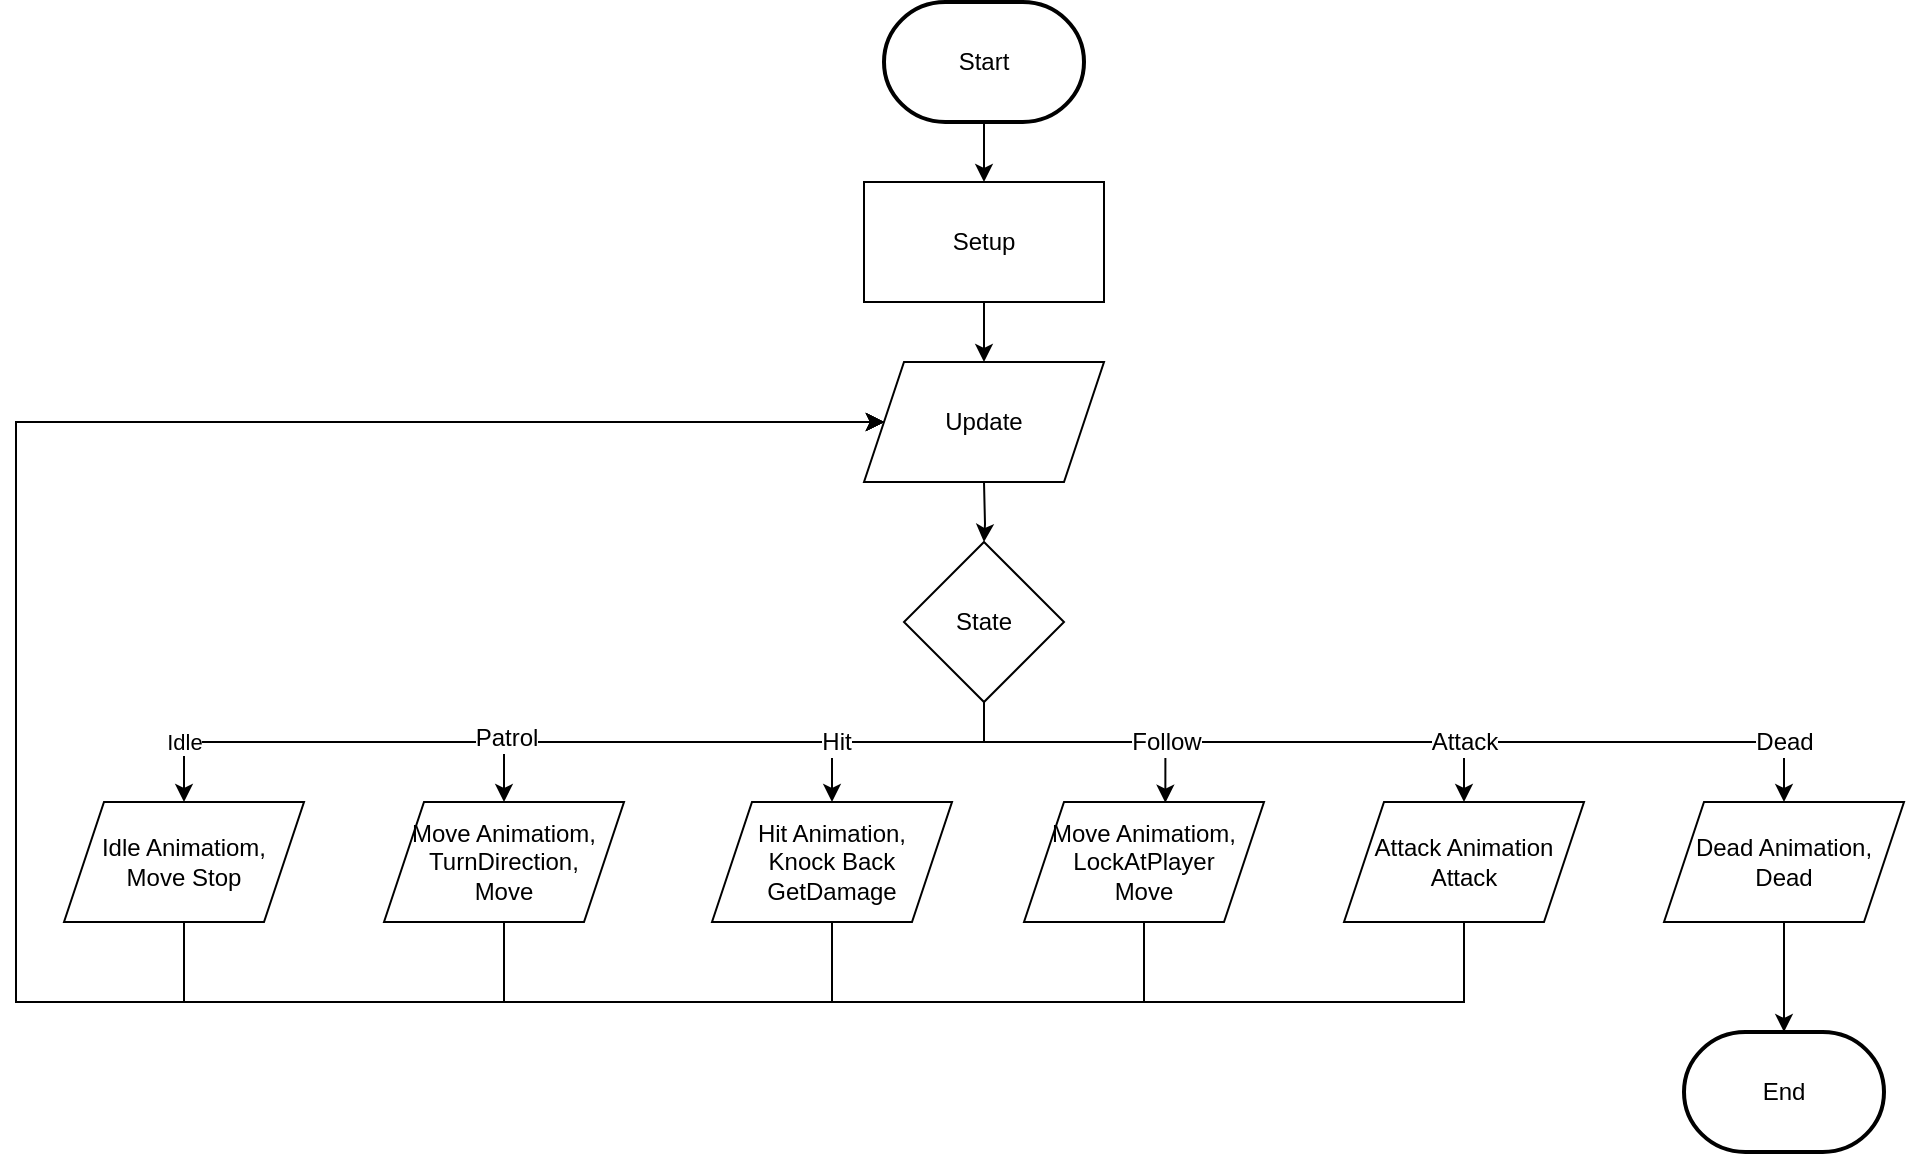 <mxfile version="21.1.5" type="device">
  <diagram name="페이지-1" id="n5_J2WBxg0Lj0omGxQ3c">
    <mxGraphModel dx="2048" dy="820" grid="1" gridSize="10" guides="1" tooltips="1" connect="1" arrows="1" fold="1" page="1" pageScale="1" pageWidth="827" pageHeight="1169" math="0" shadow="0">
      <root>
        <mxCell id="0" />
        <mxCell id="1" parent="0" />
        <mxCell id="d6hy_c3cdVvdwJp3ONF--28" value="Dead" style="edgeStyle=orthogonalEdgeStyle;rounded=0;orthogonalLoop=1;jettySize=auto;html=1;entryX=0.5;entryY=0;entryDx=0;entryDy=0;fontFamily=Helvetica;fontSize=12;fontColor=default;" edge="1" parent="1" source="d6hy_c3cdVvdwJp3ONF--11" target="d6hy_c3cdVvdwJp3ONF--23">
          <mxGeometry x="0.867" relative="1" as="geometry">
            <Array as="points">
              <mxPoint x="414" y="410" />
              <mxPoint x="814" y="410" />
            </Array>
            <mxPoint as="offset" />
          </mxGeometry>
        </mxCell>
        <mxCell id="d6hy_c3cdVvdwJp3ONF--8" value="" style="edgeStyle=orthogonalEdgeStyle;rounded=0;orthogonalLoop=1;jettySize=auto;html=1;" edge="1" parent="1" source="d6hy_c3cdVvdwJp3ONF--1" target="d6hy_c3cdVvdwJp3ONF--3">
          <mxGeometry relative="1" as="geometry" />
        </mxCell>
        <mxCell id="d6hy_c3cdVvdwJp3ONF--1" value="Start" style="strokeWidth=2;html=1;shape=mxgraph.flowchart.terminator;whiteSpace=wrap;" vertex="1" parent="1">
          <mxGeometry x="364" y="40" width="100" height="60" as="geometry" />
        </mxCell>
        <mxCell id="d6hy_c3cdVvdwJp3ONF--9" value="" style="edgeStyle=orthogonalEdgeStyle;rounded=0;orthogonalLoop=1;jettySize=auto;html=1;" edge="1" parent="1" source="d6hy_c3cdVvdwJp3ONF--3">
          <mxGeometry relative="1" as="geometry">
            <mxPoint x="414" y="220" as="targetPoint" />
          </mxGeometry>
        </mxCell>
        <mxCell id="d6hy_c3cdVvdwJp3ONF--3" value="Setup" style="rounded=0;whiteSpace=wrap;html=1;" vertex="1" parent="1">
          <mxGeometry x="354" y="130" width="120" height="60" as="geometry" />
        </mxCell>
        <mxCell id="d6hy_c3cdVvdwJp3ONF--13" value="Idle" style="edgeStyle=orthogonalEdgeStyle;rounded=0;orthogonalLoop=1;jettySize=auto;html=1;exitX=0.5;exitY=1;exitDx=0;exitDy=0;entryX=0.5;entryY=0;entryDx=0;entryDy=0;" edge="1" parent="1" source="d6hy_c3cdVvdwJp3ONF--11" target="d6hy_c3cdVvdwJp3ONF--12">
          <mxGeometry x="0.867" relative="1" as="geometry">
            <mxPoint x="444" y="390" as="sourcePoint" />
            <Array as="points">
              <mxPoint x="414" y="410" />
              <mxPoint x="14" y="410" />
            </Array>
            <mxPoint as="offset" />
          </mxGeometry>
        </mxCell>
        <mxCell id="d6hy_c3cdVvdwJp3ONF--17" value="" style="edgeStyle=orthogonalEdgeStyle;rounded=0;orthogonalLoop=1;jettySize=auto;html=1;exitX=0.5;exitY=1;exitDx=0;exitDy=0;entryX=0.5;entryY=0;entryDx=0;entryDy=0;" edge="1" parent="1" source="d6hy_c3cdVvdwJp3ONF--11" target="d6hy_c3cdVvdwJp3ONF--16">
          <mxGeometry relative="1" as="geometry">
            <mxPoint x="444" y="390" as="sourcePoint" />
            <Array as="points">
              <mxPoint x="414" y="410" />
              <mxPoint x="174" y="410" />
            </Array>
          </mxGeometry>
        </mxCell>
        <mxCell id="d6hy_c3cdVvdwJp3ONF--19" value="Patrol" style="edgeLabel;html=1;align=center;verticalAlign=middle;resizable=0;points=[];fontSize=12;fontFamily=Helvetica;fontColor=default;" vertex="1" connectable="0" parent="d6hy_c3cdVvdwJp3ONF--17">
          <mxGeometry x="-0.203" y="-2" relative="1" as="geometry">
            <mxPoint x="-144" as="offset" />
          </mxGeometry>
        </mxCell>
        <mxCell id="d6hy_c3cdVvdwJp3ONF--25" value="Hit" style="edgeStyle=orthogonalEdgeStyle;rounded=0;orthogonalLoop=1;jettySize=auto;html=1;entryX=0.5;entryY=0;entryDx=0;entryDy=0;fontFamily=Helvetica;fontSize=12;fontColor=default;" edge="1" parent="1" source="d6hy_c3cdVvdwJp3ONF--11" target="d6hy_c3cdVvdwJp3ONF--20">
          <mxGeometry x="0.492" relative="1" as="geometry">
            <Array as="points">
              <mxPoint x="414" y="410" />
              <mxPoint x="338" y="410" />
            </Array>
            <mxPoint as="offset" />
          </mxGeometry>
        </mxCell>
        <mxCell id="d6hy_c3cdVvdwJp3ONF--27" value="Attack" style="edgeStyle=orthogonalEdgeStyle;rounded=0;orthogonalLoop=1;jettySize=auto;html=1;fontFamily=Helvetica;fontSize=12;fontColor=default;" edge="1" parent="1" source="d6hy_c3cdVvdwJp3ONF--11" target="d6hy_c3cdVvdwJp3ONF--22">
          <mxGeometry x="0.793" relative="1" as="geometry">
            <Array as="points">
              <mxPoint x="414" y="410" />
              <mxPoint x="654" y="410" />
            </Array>
            <mxPoint as="offset" />
          </mxGeometry>
        </mxCell>
        <mxCell id="d6hy_c3cdVvdwJp3ONF--11" value="State" style="rhombus;whiteSpace=wrap;html=1;" vertex="1" parent="1">
          <mxGeometry x="374" y="310" width="80" height="80" as="geometry" />
        </mxCell>
        <mxCell id="d6hy_c3cdVvdwJp3ONF--29" style="edgeStyle=orthogonalEdgeStyle;rounded=0;orthogonalLoop=1;jettySize=auto;html=1;entryX=0;entryY=0.5;entryDx=0;entryDy=0;fontFamily=Helvetica;fontSize=12;fontColor=default;" edge="1" parent="1" source="d6hy_c3cdVvdwJp3ONF--12" target="d6hy_c3cdVvdwJp3ONF--18">
          <mxGeometry relative="1" as="geometry">
            <Array as="points">
              <mxPoint x="14" y="540" />
              <mxPoint x="-70" y="540" />
              <mxPoint x="-70" y="250" />
            </Array>
          </mxGeometry>
        </mxCell>
        <mxCell id="d6hy_c3cdVvdwJp3ONF--12" value="Idle Animatiom,&lt;br&gt;Move Stop" style="shape=parallelogram;perimeter=parallelogramPerimeter;whiteSpace=wrap;html=1;fixedSize=1;" vertex="1" parent="1">
          <mxGeometry x="-46" y="440" width="120" height="60" as="geometry" />
        </mxCell>
        <mxCell id="d6hy_c3cdVvdwJp3ONF--15" value="" style="edgeStyle=orthogonalEdgeStyle;rounded=0;orthogonalLoop=1;jettySize=auto;html=1;" edge="1" parent="1" target="d6hy_c3cdVvdwJp3ONF--11">
          <mxGeometry relative="1" as="geometry">
            <mxPoint x="414" y="280" as="sourcePoint" />
          </mxGeometry>
        </mxCell>
        <mxCell id="d6hy_c3cdVvdwJp3ONF--30" style="edgeStyle=orthogonalEdgeStyle;rounded=0;orthogonalLoop=1;jettySize=auto;html=1;entryX=0;entryY=0.5;entryDx=0;entryDy=0;fontFamily=Helvetica;fontSize=12;fontColor=default;" edge="1" parent="1" source="d6hy_c3cdVvdwJp3ONF--16" target="d6hy_c3cdVvdwJp3ONF--18">
          <mxGeometry relative="1" as="geometry">
            <Array as="points">
              <mxPoint x="174" y="540" />
              <mxPoint x="-70" y="540" />
              <mxPoint x="-70" y="250" />
            </Array>
          </mxGeometry>
        </mxCell>
        <mxCell id="d6hy_c3cdVvdwJp3ONF--16" value="Move Animatiom,&lt;br style=&quot;border-color: var(--border-color);&quot;&gt;TurnDirection,&lt;br&gt;Move" style="shape=parallelogram;perimeter=parallelogramPerimeter;whiteSpace=wrap;html=1;fixedSize=1;" vertex="1" parent="1">
          <mxGeometry x="114" y="440" width="120" height="60" as="geometry" />
        </mxCell>
        <mxCell id="d6hy_c3cdVvdwJp3ONF--18" value="Update" style="shape=parallelogram;perimeter=parallelogramPerimeter;whiteSpace=wrap;html=1;fixedSize=1;rounded=0;strokeColor=default;fontFamily=Helvetica;fontSize=12;fontColor=default;fillColor=default;" vertex="1" parent="1">
          <mxGeometry x="354" y="220" width="120" height="60" as="geometry" />
        </mxCell>
        <mxCell id="d6hy_c3cdVvdwJp3ONF--31" style="edgeStyle=orthogonalEdgeStyle;rounded=0;orthogonalLoop=1;jettySize=auto;html=1;entryX=0;entryY=0.5;entryDx=0;entryDy=0;fontFamily=Helvetica;fontSize=12;fontColor=default;" edge="1" parent="1" source="d6hy_c3cdVvdwJp3ONF--20" target="d6hy_c3cdVvdwJp3ONF--18">
          <mxGeometry relative="1" as="geometry">
            <Array as="points">
              <mxPoint x="338" y="540" />
              <mxPoint x="-70" y="540" />
              <mxPoint x="-70" y="250" />
            </Array>
          </mxGeometry>
        </mxCell>
        <mxCell id="d6hy_c3cdVvdwJp3ONF--20" value="Hit Animation,&lt;br&gt;Knock Back&lt;br&gt;GetDamage" style="shape=parallelogram;perimeter=parallelogramPerimeter;whiteSpace=wrap;html=1;fixedSize=1;" vertex="1" parent="1">
          <mxGeometry x="278" y="440" width="120" height="60" as="geometry" />
        </mxCell>
        <mxCell id="d6hy_c3cdVvdwJp3ONF--32" style="edgeStyle=orthogonalEdgeStyle;rounded=0;orthogonalLoop=1;jettySize=auto;html=1;entryX=0;entryY=0.5;entryDx=0;entryDy=0;fontFamily=Helvetica;fontSize=12;fontColor=default;" edge="1" parent="1" source="d6hy_c3cdVvdwJp3ONF--21" target="d6hy_c3cdVvdwJp3ONF--18">
          <mxGeometry relative="1" as="geometry">
            <Array as="points">
              <mxPoint x="494" y="540" />
              <mxPoint x="-70" y="540" />
              <mxPoint x="-70" y="250" />
            </Array>
          </mxGeometry>
        </mxCell>
        <mxCell id="d6hy_c3cdVvdwJp3ONF--21" value="Move Animatiom,&lt;br style=&quot;border-color: var(--border-color);&quot;&gt;LockAtPlayer&lt;br&gt;Move" style="shape=parallelogram;perimeter=parallelogramPerimeter;whiteSpace=wrap;html=1;fixedSize=1;" vertex="1" parent="1">
          <mxGeometry x="434" y="440" width="120" height="60" as="geometry" />
        </mxCell>
        <mxCell id="d6hy_c3cdVvdwJp3ONF--33" style="edgeStyle=orthogonalEdgeStyle;rounded=0;orthogonalLoop=1;jettySize=auto;html=1;entryX=0;entryY=0.5;entryDx=0;entryDy=0;fontFamily=Helvetica;fontSize=12;fontColor=default;" edge="1" parent="1" source="d6hy_c3cdVvdwJp3ONF--22" target="d6hy_c3cdVvdwJp3ONF--18">
          <mxGeometry relative="1" as="geometry">
            <Array as="points">
              <mxPoint x="654" y="540" />
              <mxPoint x="-70" y="540" />
              <mxPoint x="-70" y="250" />
            </Array>
          </mxGeometry>
        </mxCell>
        <mxCell id="d6hy_c3cdVvdwJp3ONF--22" value="Attack Animation&lt;br&gt;Attack" style="shape=parallelogram;perimeter=parallelogramPerimeter;whiteSpace=wrap;html=1;fixedSize=1;" vertex="1" parent="1">
          <mxGeometry x="594" y="440" width="120" height="60" as="geometry" />
        </mxCell>
        <mxCell id="d6hy_c3cdVvdwJp3ONF--36" style="edgeStyle=orthogonalEdgeStyle;rounded=0;orthogonalLoop=1;jettySize=auto;html=1;entryX=0.5;entryY=0;entryDx=0;entryDy=0;entryPerimeter=0;fontFamily=Helvetica;fontSize=12;fontColor=default;" edge="1" parent="1" source="d6hy_c3cdVvdwJp3ONF--23" target="d6hy_c3cdVvdwJp3ONF--35">
          <mxGeometry relative="1" as="geometry" />
        </mxCell>
        <mxCell id="d6hy_c3cdVvdwJp3ONF--23" value="Dead Animation,&lt;br&gt;Dead" style="shape=parallelogram;perimeter=parallelogramPerimeter;whiteSpace=wrap;html=1;fixedSize=1;" vertex="1" parent="1">
          <mxGeometry x="754" y="440" width="120" height="60" as="geometry" />
        </mxCell>
        <mxCell id="d6hy_c3cdVvdwJp3ONF--26" value="Follow" style="edgeStyle=orthogonalEdgeStyle;rounded=0;orthogonalLoop=1;jettySize=auto;html=1;entryX=0.589;entryY=0.006;entryDx=0;entryDy=0;entryPerimeter=0;fontFamily=Helvetica;fontSize=12;fontColor=default;" edge="1" parent="1" source="d6hy_c3cdVvdwJp3ONF--11" target="d6hy_c3cdVvdwJp3ONF--21">
          <mxGeometry x="0.569" relative="1" as="geometry">
            <Array as="points">
              <mxPoint x="414" y="410" />
              <mxPoint x="505" y="410" />
            </Array>
            <mxPoint as="offset" />
          </mxGeometry>
        </mxCell>
        <mxCell id="d6hy_c3cdVvdwJp3ONF--35" value="End" style="strokeWidth=2;html=1;shape=mxgraph.flowchart.terminator;whiteSpace=wrap;" vertex="1" parent="1">
          <mxGeometry x="764" y="555" width="100" height="60" as="geometry" />
        </mxCell>
      </root>
    </mxGraphModel>
  </diagram>
</mxfile>

